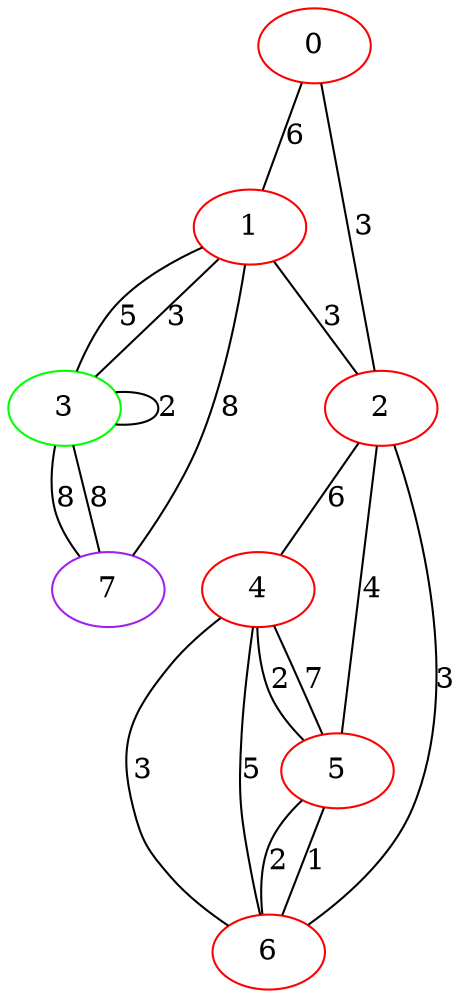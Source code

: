 graph "" {
0 [color=red, weight=1];
1 [color=red, weight=1];
2 [color=red, weight=1];
3 [color=green, weight=2];
4 [color=red, weight=1];
5 [color=red, weight=1];
6 [color=red, weight=1];
7 [color=purple, weight=4];
0 -- 1  [key=0, label=6];
0 -- 2  [key=0, label=3];
1 -- 2  [key=0, label=3];
1 -- 3  [key=0, label=5];
1 -- 3  [key=1, label=3];
1 -- 7  [key=0, label=8];
2 -- 4  [key=0, label=6];
2 -- 5  [key=0, label=4];
2 -- 6  [key=0, label=3];
3 -- 3  [key=0, label=2];
3 -- 7  [key=0, label=8];
3 -- 7  [key=1, label=8];
4 -- 5  [key=0, label=2];
4 -- 5  [key=1, label=7];
4 -- 6  [key=0, label=3];
4 -- 6  [key=1, label=5];
5 -- 6  [key=0, label=1];
5 -- 6  [key=1, label=2];
}

